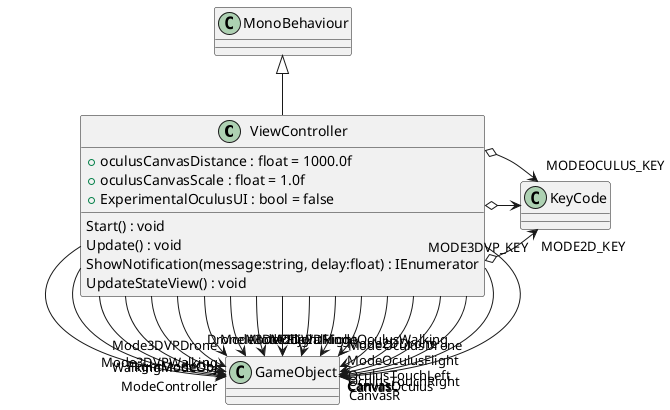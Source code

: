 @startuml
class ViewController {
    + oculusCanvasDistance : float = 1000.0f
    + oculusCanvasScale : float = 1.0f
    + ExperimentalOculusUI : bool = false
    Start() : void
    Update() : void
    ShowNotification(message:string, delay:float) : IEnumerator
    UpdateStateView() : void
}
MonoBehaviour <|-- ViewController
ViewController --> "ModeController" GameObject
ViewController --> "WalkingModeObj" GameObject
ViewController --> "FlightModeObj" GameObject
ViewController --> "DroneModeObj" GameObject
ViewController --> "Mode3DVPWalking" GameObject
ViewController --> "Mode3DVPFlight" GameObject
ViewController --> "Mode3DVPDrone" GameObject
ViewController --> "Mode2DWalking" GameObject
ViewController --> "Mode2DFlight" GameObject
ViewController --> "Mode2DDrone" GameObject
ViewController --> "ModeOculusWalking" GameObject
ViewController --> "ModeOculusFlight" GameObject
ViewController --> "ModeOculusDrone" GameObject
ViewController --> "OculusTouchLeft" GameObject
ViewController --> "OculusTouchRight" GameObject
ViewController --> "Canvas" GameObject
ViewController --> "CanvasL" GameObject
ViewController --> "CanvasR" GameObject
ViewController --> "CanvasOculus" GameObject
ViewController o-> "MODE2D_KEY" KeyCode
ViewController o-> "MODE3DVP_KEY" KeyCode
ViewController o-> "MODEOCULUS_KEY" KeyCode
@enduml
